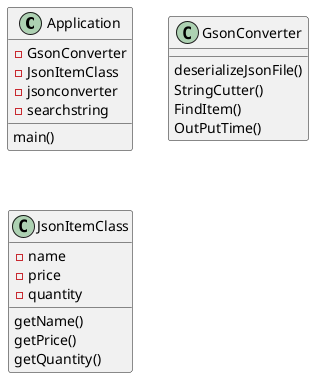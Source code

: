 @startuml
'https://plantuml.com/sequence-diagram

class Application{
-GsonConverter
-JsonItemClass
-jsonconverter
-searchstring

main()
}

class GsonConverter{



deserializeJsonFile()
StringCutter()
FindItem()
OutPutTime()
}

class JsonItemClass{
-name
-price
-quantity



getName()
getPrice()
getQuantity()

}

@enduml